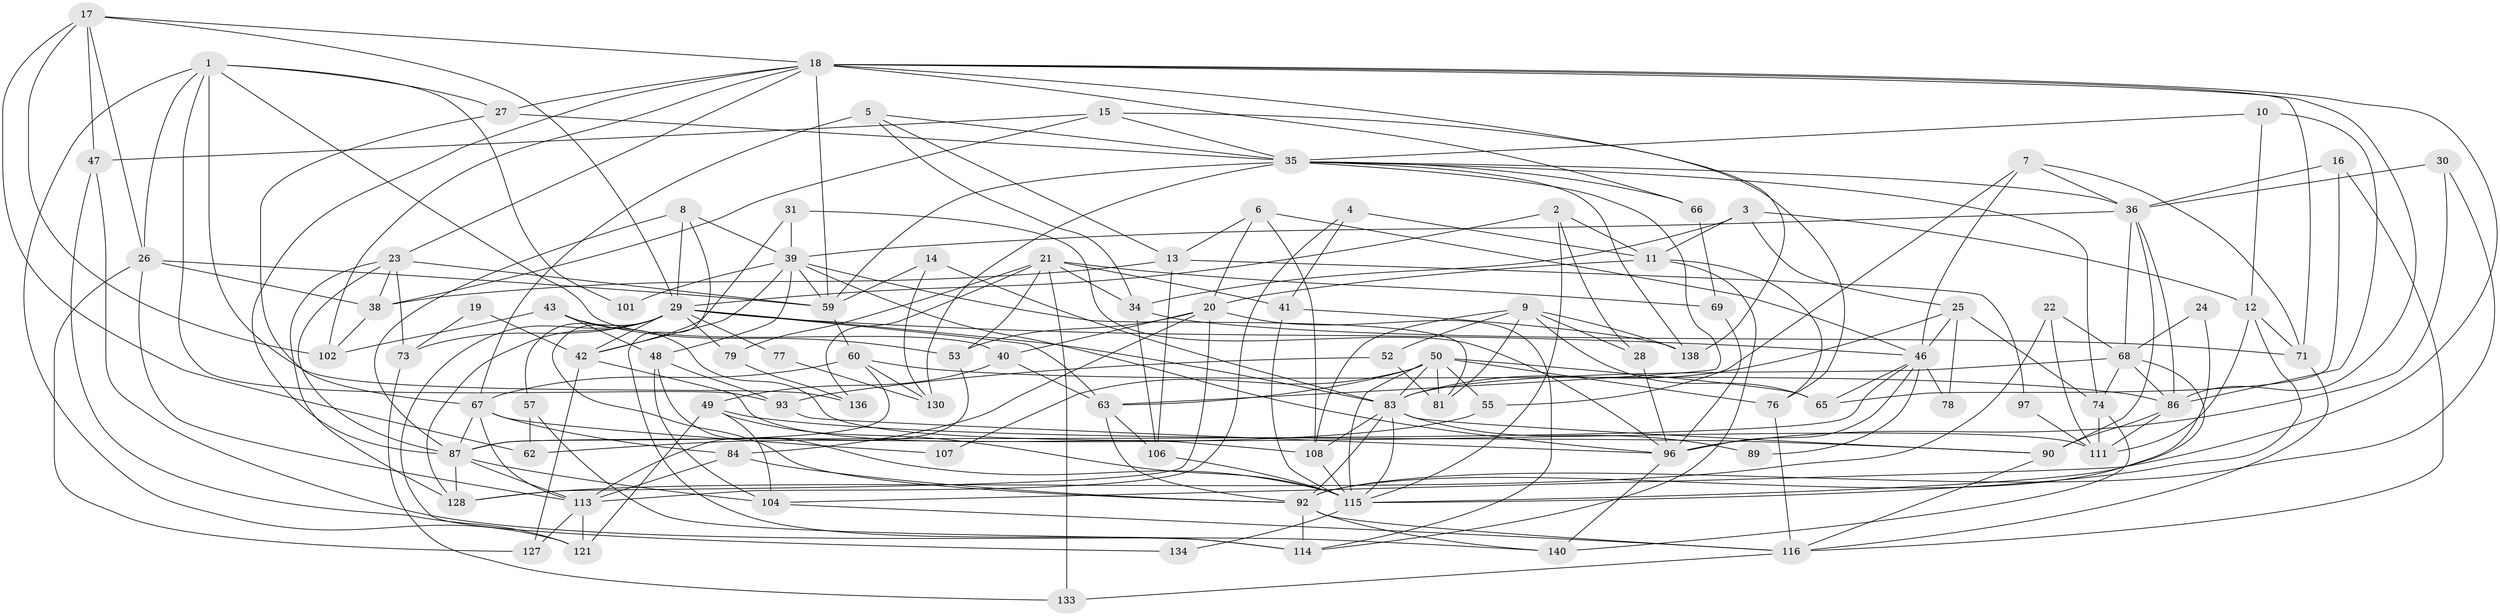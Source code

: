 // original degree distribution, {4: 0.27702702702702703, 2: 0.13513513513513514, 3: 0.27702702702702703, 5: 0.16216216216216217, 7: 0.0472972972972973, 6: 0.08108108108108109, 8: 0.02027027027027027}
// Generated by graph-tools (version 1.1) at 2025/42/03/06/25 10:42:00]
// undirected, 96 vertices, 238 edges
graph export_dot {
graph [start="1"]
  node [color=gray90,style=filled];
  1 [super="+144"];
  2;
  3 [super="+64"];
  4 [super="+126"];
  5 [super="+80"];
  6 [super="+32"];
  7 [super="+105"];
  8 [super="+33"];
  9 [super="+58"];
  10;
  11 [super="+145"];
  12;
  13;
  14;
  15;
  16;
  17 [super="+61"];
  18 [super="+98"];
  19;
  20 [super="+131"];
  21 [super="+88"];
  22;
  23;
  24;
  25;
  26 [super="+117"];
  27 [super="+37"];
  28 [super="+141"];
  29 [super="+56"];
  30;
  31;
  34 [super="+124"];
  35 [super="+119"];
  36 [super="+44"];
  38 [super="+100"];
  39 [super="+70"];
  40 [super="+82"];
  41 [super="+45"];
  42 [super="+91"];
  43 [super="+94"];
  46 [super="+51"];
  47;
  48;
  49 [super="+72"];
  50 [super="+135"];
  52 [super="+110"];
  53 [super="+54"];
  55 [super="+99"];
  57;
  59 [super="+75"];
  60 [super="+120"];
  62;
  63;
  65;
  66;
  67 [super="+85"];
  68 [super="+123"];
  69;
  71 [super="+125"];
  73;
  74;
  76 [super="+103"];
  77;
  78;
  79;
  81;
  83 [super="+118"];
  84;
  86 [super="+109"];
  87 [super="+147"];
  89;
  90 [super="+112"];
  92 [super="+142"];
  93 [super="+95"];
  96 [super="+132"];
  97;
  101;
  102;
  104 [super="+139"];
  106;
  107;
  108 [super="+143"];
  111 [super="+137"];
  113 [super="+148"];
  114;
  115 [super="+122"];
  116 [super="+129"];
  121;
  127;
  128 [super="+146"];
  130;
  133;
  134;
  136;
  138;
  140;
  1 -- 101;
  1 -- 40;
  1 -- 121;
  1 -- 136;
  1 -- 27;
  1 -- 26;
  1 -- 93;
  2 -- 115;
  2 -- 29;
  2 -- 28;
  2 -- 11;
  3 -- 25;
  3 -- 34;
  3 -- 12;
  3 -- 11;
  4 -- 41;
  4 -- 11 [weight=2];
  4 -- 113 [weight=2];
  5 -- 35;
  5 -- 67;
  5 -- 13;
  5 -- 34;
  6 -- 13;
  6 -- 108;
  6 -- 46;
  6 -- 20;
  7 -- 36;
  7 -- 71;
  7 -- 46;
  7 -- 55;
  8 -- 29;
  8 -- 114;
  8 -- 39;
  8 -- 87;
  9 -- 81;
  9 -- 28;
  9 -- 52;
  9 -- 65;
  9 -- 138;
  9 -- 108;
  10 -- 35;
  10 -- 12;
  10 -- 86;
  11 -- 20;
  11 -- 114;
  11 -- 76;
  12 -- 111;
  12 -- 115;
  12 -- 71;
  13 -- 106;
  13 -- 38;
  13 -- 97;
  14 -- 130;
  14 -- 83;
  14 -- 59;
  15 -- 47;
  15 -- 38;
  15 -- 76;
  15 -- 35;
  16 -- 65;
  16 -- 36;
  16 -- 116;
  17 -- 26;
  17 -- 29;
  17 -- 62;
  17 -- 102;
  17 -- 18;
  17 -- 47;
  18 -- 104;
  18 -- 23;
  18 -- 66;
  18 -- 102;
  18 -- 71;
  18 -- 87;
  18 -- 138;
  18 -- 86;
  18 -- 59;
  18 -- 27;
  19 -- 73;
  19 -- 42;
  20 -- 53;
  20 -- 84;
  20 -- 114;
  20 -- 40;
  20 -- 128;
  21 -- 41;
  21 -- 79;
  21 -- 53;
  21 -- 69;
  21 -- 136;
  21 -- 34;
  21 -- 133;
  22 -- 68;
  22 -- 111;
  22 -- 128;
  23 -- 128;
  23 -- 59;
  23 -- 73;
  23 -- 87;
  23 -- 38;
  24 -- 92;
  24 -- 68;
  25 -- 74;
  25 -- 83;
  25 -- 46;
  25 -- 78;
  26 -- 113;
  26 -- 38;
  26 -- 59;
  26 -- 127;
  27 -- 35 [weight=2];
  27 -- 67 [weight=2];
  28 -- 96;
  29 -- 79;
  29 -- 128;
  29 -- 134;
  29 -- 73;
  29 -- 77;
  29 -- 46;
  29 -- 57;
  29 -- 92;
  29 -- 63;
  29 -- 83;
  29 -- 42;
  30 -- 92;
  30 -- 36;
  30 -- 96;
  31 -- 39;
  31 -- 96;
  31 -- 42;
  34 -- 106;
  34 -- 71;
  35 -- 59;
  35 -- 74;
  35 -- 138;
  35 -- 66;
  35 -- 36;
  35 -- 130;
  35 -- 63;
  36 -- 68;
  36 -- 39;
  36 -- 90;
  36 -- 86;
  38 -- 102;
  39 -- 48;
  39 -- 101;
  39 -- 81;
  39 -- 42;
  39 -- 96;
  39 -- 59;
  40 -- 49 [weight=2];
  40 -- 63;
  41 -- 115;
  41 -- 138;
  42 -- 127;
  42 -- 108;
  43 -- 111;
  43 -- 102;
  43 -- 48;
  43 -- 53;
  46 -- 65;
  46 -- 78;
  46 -- 89;
  46 -- 96;
  46 -- 87;
  47 -- 140;
  47 -- 121;
  48 -- 104;
  48 -- 115;
  48 -- 93;
  49 -- 90;
  49 -- 104;
  49 -- 115;
  49 -- 121;
  50 -- 63;
  50 -- 115;
  50 -- 83;
  50 -- 65;
  50 -- 81;
  50 -- 55;
  50 -- 107;
  50 -- 76;
  52 -- 93 [weight=2];
  52 -- 81;
  53 -- 113;
  55 -- 62;
  57 -- 114;
  57 -- 62;
  59 -- 60;
  60 -- 87;
  60 -- 67;
  60 -- 86;
  60 -- 130;
  63 -- 106;
  63 -- 92;
  66 -- 69;
  67 -- 84;
  67 -- 87;
  67 -- 113;
  67 -- 107;
  68 -- 86;
  68 -- 74;
  68 -- 115;
  68 -- 83;
  69 -- 96;
  71 -- 116;
  73 -- 133;
  74 -- 111;
  74 -- 140;
  76 -- 116;
  77 -- 130;
  79 -- 136;
  83 -- 115;
  83 -- 89;
  83 -- 92;
  83 -- 90;
  83 -- 108;
  84 -- 113;
  84 -- 92;
  86 -- 90;
  86 -- 111;
  87 -- 128;
  87 -- 113;
  87 -- 104;
  90 -- 116;
  92 -- 114;
  92 -- 116;
  92 -- 140;
  93 -- 96;
  96 -- 140;
  97 -- 111;
  104 -- 116;
  106 -- 115;
  108 -- 115;
  113 -- 127;
  113 -- 121;
  115 -- 134;
  116 -- 133;
}
